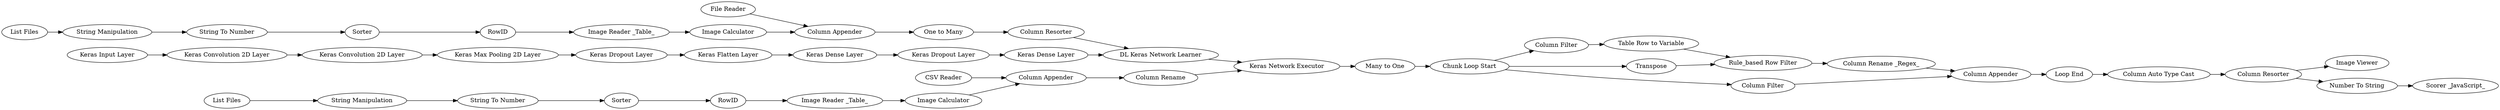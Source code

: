 digraph {
	"673498654190128682_42" [label="Column Rename"]
	"-2064398239494509663_100" [label="Keras Input Layer"]
	"1472978768952097570_52" [label="Image Reader _Table_"]
	"-3378695677636524532_58" [label="String To Number"]
	"-4056314877174977641_57" [label=Transpose]
	"-2064398239494509663_93" [label="Keras Convolution 2D Layer"]
	"2581289228877713687_85" [label="Image Viewer"]
	"-4056314877174977641_60" [label="Rule_based Row Filter"]
	"-4056314877174977641_61" [label="Column Filter"]
	"2581289228877713687_98" [label="Keras Network Executor"]
	"1472978768952097570_62" [label="File Reader"]
	"-4056314877174977641_56" [label="Column Filter"]
	"615400386417865541_56" [label="String Manipulation"]
	"2581289228877713687_99" [label="Number To String"]
	"2581289228877713687_90" [label="Scorer _JavaScript_"]
	"-4056314877174977641_64" [label="Column Rename _Regex_"]
	"2581289228877713687_89" [label="DL Keras Network Learner"]
	"-3378695677636524532_59" [label=RowID]
	"-4056314877174977641_53" [label="Chunk Loop Start"]
	"673498654190128682_53" [label="CSV Reader"]
	"1472978768952097570_60" [label="Image Calculator"]
	"673498654190128682_54" [label="Column Appender"]
	"1472978768952097570_61" [label="One to Many"]
	"-4056314877174977641_65" [label="Column Resorter"]
	"-2064398239494509663_99" [label="Keras Dense Layer"]
	"-4056314877174977641_63" [label="Loop End"]
	"-4056314877174977641_62" [label="Column Appender"]
	"1472978768952097570_54" [label="Column Appender"]
	"615400386417865541_58" [label="String To Number"]
	"-2064398239494509663_98" [label="Keras Dropout Layer"]
	"-2064398239494509663_94" [label="Keras Max Pooling 2D Layer"]
	"-3378695677636524532_57" [label=Sorter]
	"1472978768952097570_51" [label="List Files"]
	"673498654190128682_60" [label="Image Calculator"]
	"-4056314877174977641_55" [label="Table Row to Variable"]
	"-2064398239494509663_95" [label="Keras Dropout Layer"]
	"1472978768952097570_63" [label="Column Resorter"]
	"-4056314877174977641_20" [label="Many to One"]
	"615400386417865541_57" [label=Sorter]
	"673498654190128682_52" [label="Image Reader _Table_"]
	"-2064398239494509663_96" [label="Keras Flatten Layer"]
	"-2064398239494509663_97" [label="Keras Dense Layer"]
	"615400386417865541_59" [label=RowID]
	"673498654190128682_51" [label="List Files"]
	"-2064398239494509663_92" [label="Keras Convolution 2D Layer"]
	"-3378695677636524532_56" [label="String Manipulation"]
	"-4056314877174977641_73" [label="Column Auto Type Cast"]
	"-4056314877174977641_60" -> "-4056314877174977641_64"
	"1472978768952097570_60" -> "1472978768952097570_54"
	"1472978768952097570_62" -> "1472978768952097570_54"
	"-3378695677636524532_57" -> "-3378695677636524532_59"
	"673498654190128682_53" -> "673498654190128682_54"
	"-3378695677636524532_59" -> "1472978768952097570_52"
	"-2064398239494509663_93" -> "-2064398239494509663_94"
	"-4056314877174977641_53" -> "-4056314877174977641_56"
	"673498654190128682_60" -> "673498654190128682_54"
	"-3378695677636524532_56" -> "-3378695677636524532_58"
	"-4056314877174977641_20" -> "-4056314877174977641_53"
	"-2064398239494509663_99" -> "2581289228877713687_89"
	"-4056314877174977641_56" -> "-4056314877174977641_55"
	"-3378695677636524532_58" -> "-3378695677636524532_57"
	"1472978768952097570_51" -> "-3378695677636524532_56"
	"-2064398239494509663_98" -> "-2064398239494509663_99"
	"-4056314877174977641_63" -> "-4056314877174977641_73"
	"-4056314877174977641_53" -> "-4056314877174977641_57"
	"-2064398239494509663_100" -> "-2064398239494509663_92"
	"-4056314877174977641_65" -> "2581289228877713687_99"
	"-4056314877174977641_57" -> "-4056314877174977641_60"
	"673498654190128682_52" -> "673498654190128682_60"
	"-2064398239494509663_92" -> "-2064398239494509663_93"
	"673498654190128682_54" -> "673498654190128682_42"
	"615400386417865541_57" -> "615400386417865541_59"
	"673498654190128682_42" -> "2581289228877713687_98"
	"-4056314877174977641_65" -> "2581289228877713687_85"
	"-4056314877174977641_64" -> "-4056314877174977641_62"
	"-2064398239494509663_95" -> "-2064398239494509663_96"
	"-4056314877174977641_61" -> "-4056314877174977641_62"
	"2581289228877713687_89" -> "2581289228877713687_98"
	"1472978768952097570_63" -> "2581289228877713687_89"
	"615400386417865541_59" -> "673498654190128682_52"
	"615400386417865541_58" -> "615400386417865541_57"
	"-2064398239494509663_96" -> "-2064398239494509663_97"
	"-4056314877174977641_73" -> "-4056314877174977641_65"
	"1472978768952097570_54" -> "1472978768952097570_61"
	"1472978768952097570_52" -> "1472978768952097570_60"
	"2581289228877713687_98" -> "-4056314877174977641_20"
	"-4056314877174977641_53" -> "-4056314877174977641_61"
	"-2064398239494509663_94" -> "-2064398239494509663_95"
	"2581289228877713687_99" -> "2581289228877713687_90"
	"-2064398239494509663_97" -> "-2064398239494509663_98"
	"-4056314877174977641_62" -> "-4056314877174977641_63"
	"615400386417865541_56" -> "615400386417865541_58"
	"-4056314877174977641_55" -> "-4056314877174977641_60"
	"1472978768952097570_61" -> "1472978768952097570_63"
	"673498654190128682_51" -> "615400386417865541_56"
	rankdir=LR
}
